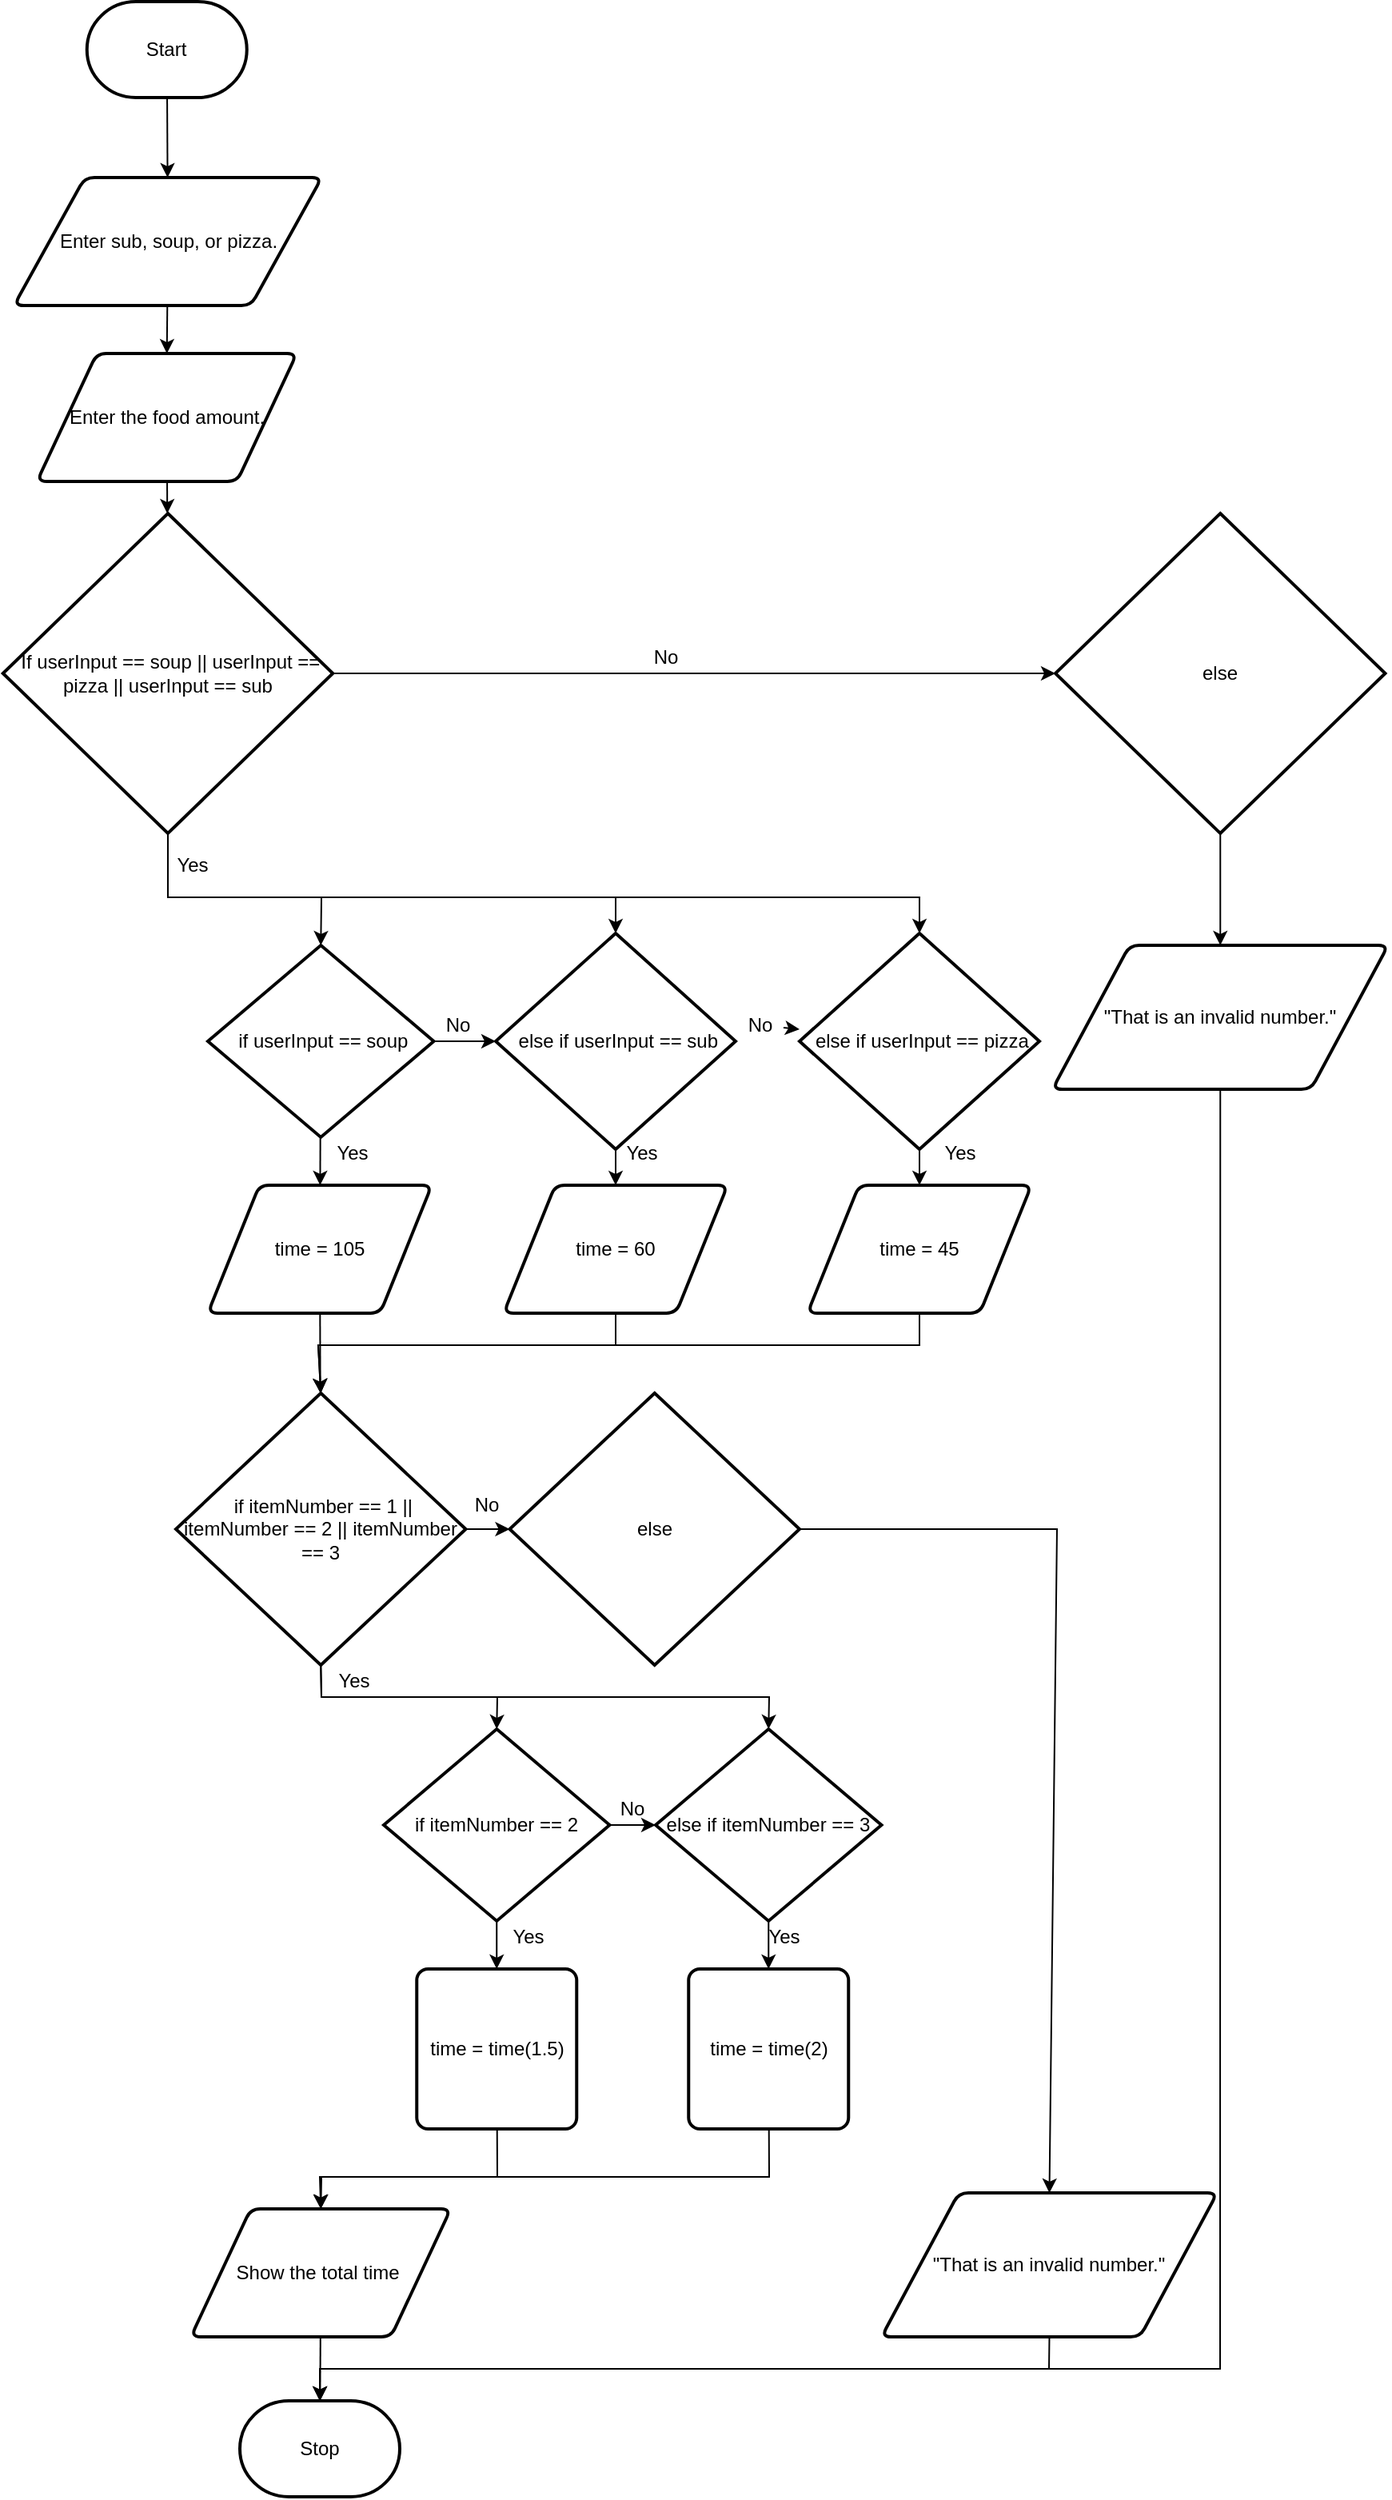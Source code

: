 <mxfile>
    <diagram id="Pe3eK0CzDKSGbMM_Bnf_" name="Page-1">
        <mxGraphModel dx="1082" dy="1849" grid="1" gridSize="10" guides="1" tooltips="1" connect="1" arrows="1" fold="1" page="1" pageScale="1" pageWidth="850" pageHeight="1100" math="0" shadow="0">
            <root>
                <mxCell id="0"/>
                <mxCell id="1" parent="0"/>
                <mxCell id="75" value="" style="edgeStyle=none;rounded=0;html=1;" edge="1" parent="1" source="3" target="71">
                    <mxGeometry relative="1" as="geometry"/>
                </mxCell>
                <mxCell id="3" value="Start" style="strokeWidth=2;html=1;shape=mxgraph.flowchart.terminator;whiteSpace=wrap;" parent="1" vertex="1">
                    <mxGeometry x="334.37" y="-50" width="100" height="60" as="geometry"/>
                </mxCell>
                <mxCell id="57" value="" style="edgeStyle=none;html=1;fontFamily=Helvetica;fontSize=12;fontColor=#F0F0F0;" edge="1" parent="1" source="58" target="61">
                    <mxGeometry relative="1" as="geometry"/>
                </mxCell>
                <mxCell id="58" value="Enter the food amount." style="shape=parallelogram;html=1;strokeWidth=2;perimeter=parallelogramPerimeter;whiteSpace=wrap;rounded=1;arcSize=12;size=0.23;" vertex="1" parent="1">
                    <mxGeometry x="303.12" y="170" width="162.5" height="80" as="geometry"/>
                </mxCell>
                <mxCell id="59" value="Stop" style="strokeWidth=2;html=1;shape=mxgraph.flowchart.terminator;whiteSpace=wrap;" vertex="1" parent="1">
                    <mxGeometry x="430" y="1450" width="100" height="60" as="geometry"/>
                </mxCell>
                <mxCell id="79" style="edgeStyle=none;rounded=0;html=1;entryX=0.5;entryY=0;entryDx=0;entryDy=0;entryPerimeter=0;exitX=0.5;exitY=1;exitDx=0;exitDy=0;exitPerimeter=0;" edge="1" parent="1" source="61" target="68">
                    <mxGeometry relative="1" as="geometry">
                        <Array as="points">
                            <mxPoint x="385" y="510"/>
                            <mxPoint x="481" y="510"/>
                        </Array>
                    </mxGeometry>
                </mxCell>
                <mxCell id="80" style="edgeStyle=none;rounded=0;html=1;entryX=0.5;entryY=0;entryDx=0;entryDy=0;entryPerimeter=0;" edge="1" parent="1" target="73">
                    <mxGeometry relative="1" as="geometry">
                        <mxPoint x="385" y="470" as="sourcePoint"/>
                        <Array as="points">
                            <mxPoint x="385" y="510"/>
                            <mxPoint x="665" y="510"/>
                        </Array>
                    </mxGeometry>
                </mxCell>
                <mxCell id="81" style="edgeStyle=none;rounded=0;html=1;entryX=0.5;entryY=0;entryDx=0;entryDy=0;entryPerimeter=0;" edge="1" parent="1" target="74">
                    <mxGeometry relative="1" as="geometry">
                        <mxPoint x="385" y="470" as="sourcePoint"/>
                        <Array as="points">
                            <mxPoint x="385" y="510"/>
                            <mxPoint x="855" y="510"/>
                        </Array>
                    </mxGeometry>
                </mxCell>
                <mxCell id="84" value="" style="edgeStyle=none;rounded=0;html=1;" edge="1" parent="1" source="61" target="83">
                    <mxGeometry relative="1" as="geometry"/>
                </mxCell>
                <mxCell id="61" value="&lt;span id=&quot;docs-internal-guid-6195adaa-7fff-0db7-8f2a-d677f404ffa1&quot;&gt;&lt;span style=&quot;background-color: transparent ; vertical-align: baseline&quot;&gt;&amp;nbsp;If userInput == soup || userInput == pizza || userInput == sub&lt;/span&gt;&lt;/span&gt;" style="strokeWidth=2;html=1;shape=mxgraph.flowchart.decision;whiteSpace=wrap;" vertex="1" parent="1">
                    <mxGeometry x="281.87" y="270" width="206.25" height="200" as="geometry"/>
                </mxCell>
                <mxCell id="91" value="" style="edgeStyle=none;rounded=0;html=1;" edge="1" parent="1" source="62" target="90">
                    <mxGeometry relative="1" as="geometry"/>
                </mxCell>
                <mxCell id="62" value="time = 105" style="shape=parallelogram;html=1;strokeWidth=2;perimeter=parallelogramPerimeter;whiteSpace=wrap;rounded=1;arcSize=12;size=0.23;" vertex="1" parent="1">
                    <mxGeometry x="410" y="690" width="140" height="80" as="geometry"/>
                </mxCell>
                <mxCell id="63" value="" style="edgeStyle=none;rounded=0;html=1;fontFamily=Helvetica;fontSize=12;fontColor=#F0F0F0;startArrow=none;" edge="1" parent="1">
                    <mxGeometry relative="1" as="geometry">
                        <mxPoint x="900" y="331.5" as="sourcePoint"/>
                        <mxPoint x="900" y="331.5" as="targetPoint"/>
                    </mxGeometry>
                </mxCell>
                <mxCell id="64" value="Yes" style="text;html=1;resizable=0;autosize=1;align=center;verticalAlign=middle;points=[];fillColor=none;strokeColor=none;rounded=0;" vertex="1" parent="1">
                    <mxGeometry x="380" y="480" width="40" height="20" as="geometry"/>
                </mxCell>
                <mxCell id="65" value="No" style="text;html=1;resizable=0;autosize=1;align=center;verticalAlign=middle;points=[];fillColor=none;strokeColor=none;rounded=0;" vertex="1" parent="1">
                    <mxGeometry x="680.63" y="350" width="30" height="20" as="geometry"/>
                </mxCell>
                <mxCell id="66" value="" style="edgeStyle=none;rounded=0;html=1;fontFamily=Helvetica;fontSize=12;fontColor=#F0F0F0;endArrow=none;" edge="1" parent="1">
                    <mxGeometry relative="1" as="geometry">
                        <mxPoint x="870" y="331.5" as="sourcePoint"/>
                        <mxPoint x="870" y="331.5" as="targetPoint"/>
                    </mxGeometry>
                </mxCell>
                <mxCell id="67" value="" style="edgeStyle=none;rounded=0;html=1;" edge="1" parent="1" source="68" target="73">
                    <mxGeometry relative="1" as="geometry"/>
                </mxCell>
                <mxCell id="82" value="" style="edgeStyle=none;rounded=0;html=1;" edge="1" parent="1" source="68" target="62">
                    <mxGeometry relative="1" as="geometry"/>
                </mxCell>
                <mxCell id="68" value="&lt;span id=&quot;docs-internal-guid-6195adaa-7fff-0db7-8f2a-d677f404ffa1&quot;&gt;&lt;span style=&quot;background-color: transparent ; vertical-align: baseline&quot;&gt;&amp;nbsp;if userInput == soup&lt;/span&gt;&lt;/span&gt;" style="strokeWidth=2;html=1;shape=mxgraph.flowchart.decision;whiteSpace=wrap;" vertex="1" parent="1">
                    <mxGeometry x="410" y="540" width="141.25" height="120" as="geometry"/>
                </mxCell>
                <mxCell id="70" style="edgeStyle=none;rounded=0;html=1;entryX=0.5;entryY=0;entryDx=0;entryDy=0;" edge="1" parent="1" source="71" target="58">
                    <mxGeometry relative="1" as="geometry"/>
                </mxCell>
                <mxCell id="71" value="Enter sub, soup, or pizza." style="shape=parallelogram;html=1;strokeWidth=2;perimeter=parallelogramPerimeter;whiteSpace=wrap;rounded=1;arcSize=12;size=0.23;" vertex="1" parent="1">
                    <mxGeometry x="288.75" y="60" width="192.5" height="80" as="geometry"/>
                </mxCell>
                <mxCell id="72" value="" style="edgeStyle=none;rounded=0;html=1;startArrow=none;" edge="1" parent="1" source="136" target="74">
                    <mxGeometry relative="1" as="geometry"/>
                </mxCell>
                <mxCell id="87" value="" style="edgeStyle=none;rounded=0;html=1;" edge="1" parent="1" source="73" target="85">
                    <mxGeometry relative="1" as="geometry"/>
                </mxCell>
                <mxCell id="73" value="&lt;span id=&quot;docs-internal-guid-6195adaa-7fff-0db7-8f2a-d677f404ffa1&quot;&gt;&lt;span style=&quot;background-color: transparent ; vertical-align: baseline&quot;&gt;&amp;nbsp;else if userInput == sub&lt;/span&gt;&lt;/span&gt;" style="strokeWidth=2;html=1;shape=mxgraph.flowchart.decision;whiteSpace=wrap;" vertex="1" parent="1">
                    <mxGeometry x="590" y="532.5" width="150" height="135" as="geometry"/>
                </mxCell>
                <mxCell id="88" value="" style="edgeStyle=none;rounded=0;html=1;" edge="1" parent="1" source="74" target="86">
                    <mxGeometry relative="1" as="geometry"/>
                </mxCell>
                <mxCell id="74" value="&lt;span id=&quot;docs-internal-guid-6195adaa-7fff-0db7-8f2a-d677f404ffa1&quot;&gt;&lt;span style=&quot;background-color: transparent ; vertical-align: baseline&quot;&gt;&amp;nbsp;else if userInput == pizza&lt;/span&gt;&lt;/span&gt;" style="strokeWidth=2;html=1;shape=mxgraph.flowchart.decision;whiteSpace=wrap;" vertex="1" parent="1">
                    <mxGeometry x="780" y="532.5" width="150" height="135" as="geometry"/>
                </mxCell>
                <mxCell id="129" style="edgeStyle=none;rounded=0;html=1;entryX=0.5;entryY=0;entryDx=0;entryDy=0;" edge="1" parent="1" source="83" target="126">
                    <mxGeometry relative="1" as="geometry"/>
                </mxCell>
                <mxCell id="83" value="&lt;span id=&quot;docs-internal-guid-6195adaa-7fff-0db7-8f2a-d677f404ffa1&quot;&gt;&lt;span style=&quot;background-color: transparent ; vertical-align: baseline&quot;&gt;else&lt;/span&gt;&lt;/span&gt;" style="strokeWidth=2;html=1;shape=mxgraph.flowchart.decision;whiteSpace=wrap;" vertex="1" parent="1">
                    <mxGeometry x="940" y="270" width="206.25" height="200" as="geometry"/>
                </mxCell>
                <mxCell id="93" style="edgeStyle=none;rounded=0;html=1;entryX=0.5;entryY=0;entryDx=0;entryDy=0;entryPerimeter=0;" edge="1" parent="1" source="85" target="90">
                    <mxGeometry relative="1" as="geometry">
                        <Array as="points">
                            <mxPoint x="665" y="790"/>
                            <mxPoint x="479" y="790"/>
                        </Array>
                    </mxGeometry>
                </mxCell>
                <mxCell id="85" value="time = 60" style="shape=parallelogram;html=1;strokeWidth=2;perimeter=parallelogramPerimeter;whiteSpace=wrap;rounded=1;arcSize=12;size=0.23;" vertex="1" parent="1">
                    <mxGeometry x="595" y="690" width="140" height="80" as="geometry"/>
                </mxCell>
                <mxCell id="94" style="edgeStyle=none;rounded=0;html=1;entryX=0.5;entryY=0;entryDx=0;entryDy=0;entryPerimeter=0;" edge="1" parent="1" source="86" target="90">
                    <mxGeometry relative="1" as="geometry">
                        <Array as="points">
                            <mxPoint x="855" y="790"/>
                            <mxPoint x="479" y="790"/>
                        </Array>
                    </mxGeometry>
                </mxCell>
                <mxCell id="86" value="time = 45" style="shape=parallelogram;html=1;strokeWidth=2;perimeter=parallelogramPerimeter;whiteSpace=wrap;rounded=1;arcSize=12;size=0.23;" vertex="1" parent="1">
                    <mxGeometry x="785" y="690" width="140" height="80" as="geometry"/>
                </mxCell>
                <mxCell id="100" style="edgeStyle=none;rounded=0;html=1;entryX=0.5;entryY=0;entryDx=0;entryDy=0;entryPerimeter=0;exitX=0.5;exitY=1;exitDx=0;exitDy=0;exitPerimeter=0;" edge="1" parent="1" source="90" target="96">
                    <mxGeometry relative="1" as="geometry">
                        <Array as="points">
                            <mxPoint x="481" y="1010"/>
                            <mxPoint x="591" y="1010"/>
                        </Array>
                    </mxGeometry>
                </mxCell>
                <mxCell id="104" value="" style="edgeStyle=none;rounded=0;html=1;" edge="1" parent="1" source="90" target="103">
                    <mxGeometry relative="1" as="geometry"/>
                </mxCell>
                <mxCell id="118" style="edgeStyle=none;rounded=0;html=1;entryX=0.5;entryY=0;entryDx=0;entryDy=0;entryPerimeter=0;exitX=0.5;exitY=1;exitDx=0;exitDy=0;exitPerimeter=0;" edge="1" parent="1" source="90" target="101">
                    <mxGeometry relative="1" as="geometry">
                        <Array as="points">
                            <mxPoint x="481" y="1010"/>
                            <mxPoint x="761" y="1010"/>
                        </Array>
                    </mxGeometry>
                </mxCell>
                <mxCell id="90" value="&lt;span id=&quot;docs-internal-guid-6195adaa-7fff-0db7-8f2a-d677f404ffa1&quot;&gt;&lt;span style=&quot;background-color: transparent ; vertical-align: baseline&quot;&gt;&amp;nbsp;if i&lt;/span&gt;&lt;/span&gt;temNumber == 1 || itemNumber == 2 || itemNumber == 3" style="strokeWidth=2;html=1;shape=mxgraph.flowchart.decision;whiteSpace=wrap;" vertex="1" parent="1">
                    <mxGeometry x="390" y="820" width="181.25" height="170" as="geometry"/>
                </mxCell>
                <mxCell id="102" value="" style="edgeStyle=none;rounded=0;html=1;" edge="1" parent="1" source="96" target="101">
                    <mxGeometry relative="1" as="geometry"/>
                </mxCell>
                <mxCell id="106" value="" style="edgeStyle=none;rounded=0;html=1;" edge="1" parent="1" source="96" target="105">
                    <mxGeometry relative="1" as="geometry"/>
                </mxCell>
                <mxCell id="96" value="&lt;span id=&quot;docs-internal-guid-6195adaa-7fff-0db7-8f2a-d677f404ffa1&quot;&gt;&lt;span style=&quot;background-color: transparent ; vertical-align: baseline&quot;&gt;if itemNumber == 2&lt;/span&gt;&lt;/span&gt;" style="strokeWidth=2;html=1;shape=mxgraph.flowchart.decision;whiteSpace=wrap;" vertex="1" parent="1">
                    <mxGeometry x="520" y="1030" width="141.25" height="120" as="geometry"/>
                </mxCell>
                <mxCell id="108" value="" style="edgeStyle=none;rounded=0;html=1;" edge="1" parent="1" source="101" target="107">
                    <mxGeometry relative="1" as="geometry"/>
                </mxCell>
                <mxCell id="101" value="&lt;span id=&quot;docs-internal-guid-6195adaa-7fff-0db7-8f2a-d677f404ffa1&quot;&gt;&lt;span style=&quot;background-color: transparent ; vertical-align: baseline&quot;&gt;else if itemNumber == 3&lt;/span&gt;&lt;/span&gt;" style="strokeWidth=2;html=1;shape=mxgraph.flowchart.decision;whiteSpace=wrap;" vertex="1" parent="1">
                    <mxGeometry x="690" y="1030" width="141.25" height="120" as="geometry"/>
                </mxCell>
                <mxCell id="125" style="edgeStyle=none;rounded=0;html=1;entryX=0.5;entryY=0;entryDx=0;entryDy=0;exitX=1;exitY=0.5;exitDx=0;exitDy=0;exitPerimeter=0;" edge="1" parent="1" source="103" target="124">
                    <mxGeometry relative="1" as="geometry">
                        <Array as="points">
                            <mxPoint x="941" y="905"/>
                        </Array>
                    </mxGeometry>
                </mxCell>
                <mxCell id="103" value="else" style="strokeWidth=2;html=1;shape=mxgraph.flowchart.decision;whiteSpace=wrap;" vertex="1" parent="1">
                    <mxGeometry x="598.75" y="820" width="181.25" height="170" as="geometry"/>
                </mxCell>
                <mxCell id="121" style="edgeStyle=none;rounded=0;html=1;entryX=0.5;entryY=0;entryDx=0;entryDy=0;" edge="1" parent="1" source="105" target="120">
                    <mxGeometry relative="1" as="geometry">
                        <Array as="points">
                            <mxPoint x="591" y="1310"/>
                            <mxPoint x="480" y="1310"/>
                        </Array>
                    </mxGeometry>
                </mxCell>
                <mxCell id="105" value="time = time(1.5)" style="rounded=1;whiteSpace=wrap;html=1;absoluteArcSize=1;arcSize=14;strokeWidth=2;" vertex="1" parent="1">
                    <mxGeometry x="540.63" y="1180" width="100" height="100" as="geometry"/>
                </mxCell>
                <mxCell id="122" style="edgeStyle=none;rounded=0;html=1;entryX=0.5;entryY=0;entryDx=0;entryDy=0;" edge="1" parent="1" source="107" target="120">
                    <mxGeometry relative="1" as="geometry">
                        <Array as="points">
                            <mxPoint x="761" y="1310"/>
                            <mxPoint x="481" y="1310"/>
                        </Array>
                    </mxGeometry>
                </mxCell>
                <mxCell id="107" value="time = time(2)" style="rounded=1;whiteSpace=wrap;html=1;absoluteArcSize=1;arcSize=14;strokeWidth=2;" vertex="1" parent="1">
                    <mxGeometry x="710.63" y="1180" width="100" height="100" as="geometry"/>
                </mxCell>
                <mxCell id="123" value="" style="edgeStyle=none;rounded=0;html=1;" edge="1" parent="1" source="120" target="59">
                    <mxGeometry relative="1" as="geometry"/>
                </mxCell>
                <mxCell id="120" value="Show the total time&amp;nbsp;" style="shape=parallelogram;html=1;strokeWidth=2;perimeter=parallelogramPerimeter;whiteSpace=wrap;rounded=1;arcSize=12;size=0.23;" vertex="1" parent="1">
                    <mxGeometry x="399.38" y="1330" width="162.5" height="80" as="geometry"/>
                </mxCell>
                <mxCell id="127" style="edgeStyle=none;rounded=0;html=1;entryX=0.5;entryY=0;entryDx=0;entryDy=0;entryPerimeter=0;exitX=0.5;exitY=1;exitDx=0;exitDy=0;" edge="1" parent="1" source="124" target="59">
                    <mxGeometry relative="1" as="geometry">
                        <Array as="points">
                            <mxPoint x="936" y="1430"/>
                            <mxPoint x="480" y="1430"/>
                        </Array>
                    </mxGeometry>
                </mxCell>
                <mxCell id="124" value="&quot;That is an invalid number.&quot;" style="shape=parallelogram;html=1;strokeWidth=2;perimeter=parallelogramPerimeter;whiteSpace=wrap;rounded=1;arcSize=12;size=0.23;" vertex="1" parent="1">
                    <mxGeometry x="831.25" y="1320" width="210" height="90" as="geometry"/>
                </mxCell>
                <mxCell id="130" style="edgeStyle=none;rounded=0;html=1;" edge="1" parent="1" source="126">
                    <mxGeometry relative="1" as="geometry">
                        <mxPoint x="480" y="1450" as="targetPoint"/>
                        <Array as="points">
                            <mxPoint x="1043" y="1430"/>
                            <mxPoint x="480" y="1430"/>
                        </Array>
                    </mxGeometry>
                </mxCell>
                <mxCell id="126" value="&quot;That is an invalid number.&quot;" style="shape=parallelogram;html=1;strokeWidth=2;perimeter=parallelogramPerimeter;whiteSpace=wrap;rounded=1;arcSize=12;size=0.23;" vertex="1" parent="1">
                    <mxGeometry x="938.13" y="540" width="210" height="90" as="geometry"/>
                </mxCell>
                <mxCell id="131" value="Yes" style="text;html=1;resizable=0;autosize=1;align=center;verticalAlign=middle;points=[];fillColor=none;strokeColor=none;rounded=0;" vertex="1" parent="1">
                    <mxGeometry x="480" y="660" width="40" height="20" as="geometry"/>
                </mxCell>
                <mxCell id="132" value="Yes" style="text;html=1;resizable=0;autosize=1;align=center;verticalAlign=middle;points=[];fillColor=none;strokeColor=none;rounded=0;" vertex="1" parent="1">
                    <mxGeometry x="661.25" y="660" width="40" height="20" as="geometry"/>
                </mxCell>
                <mxCell id="134" value="Yes" style="text;html=1;resizable=0;autosize=1;align=center;verticalAlign=middle;points=[];fillColor=none;strokeColor=none;rounded=0;" vertex="1" parent="1">
                    <mxGeometry x="860" y="660" width="40" height="20" as="geometry"/>
                </mxCell>
                <mxCell id="135" value="No" style="text;html=1;resizable=0;autosize=1;align=center;verticalAlign=middle;points=[];fillColor=none;strokeColor=none;rounded=0;" vertex="1" parent="1">
                    <mxGeometry x="551.25" y="580" width="30" height="20" as="geometry"/>
                </mxCell>
                <mxCell id="136" value="No" style="text;html=1;resizable=0;autosize=1;align=center;verticalAlign=middle;points=[];fillColor=none;strokeColor=none;rounded=0;" vertex="1" parent="1">
                    <mxGeometry x="740" y="580" width="30" height="20" as="geometry"/>
                </mxCell>
                <mxCell id="137" value="" style="edgeStyle=none;rounded=0;html=1;endArrow=none;" edge="1" parent="1" source="73" target="136">
                    <mxGeometry relative="1" as="geometry">
                        <mxPoint x="740" y="600" as="sourcePoint"/>
                        <mxPoint x="780" y="600" as="targetPoint"/>
                    </mxGeometry>
                </mxCell>
                <mxCell id="138" value="No" style="text;html=1;resizable=0;autosize=1;align=center;verticalAlign=middle;points=[];fillColor=none;strokeColor=none;rounded=0;" vertex="1" parent="1">
                    <mxGeometry x="568.75" y="880" width="30" height="20" as="geometry"/>
                </mxCell>
                <mxCell id="139" value="Yes" style="text;html=1;resizable=0;autosize=1;align=center;verticalAlign=middle;points=[];fillColor=none;strokeColor=none;rounded=0;" vertex="1" parent="1">
                    <mxGeometry x="481.25" y="990" width="40" height="20" as="geometry"/>
                </mxCell>
                <mxCell id="140" value="Yes" style="text;html=1;resizable=0;autosize=1;align=center;verticalAlign=middle;points=[];fillColor=none;strokeColor=none;rounded=0;" vertex="1" parent="1">
                    <mxGeometry x="590" y="1150" width="40" height="20" as="geometry"/>
                </mxCell>
                <mxCell id="141" value="Yes" style="text;html=1;resizable=0;autosize=1;align=center;verticalAlign=middle;points=[];fillColor=none;strokeColor=none;rounded=0;" vertex="1" parent="1">
                    <mxGeometry x="750" y="1150" width="40" height="20" as="geometry"/>
                </mxCell>
                <mxCell id="142" value="No" style="text;html=1;resizable=0;autosize=1;align=center;verticalAlign=middle;points=[];fillColor=none;strokeColor=none;rounded=0;" vertex="1" parent="1">
                    <mxGeometry x="660" y="1070" width="30" height="20" as="geometry"/>
                </mxCell>
            </root>
        </mxGraphModel>
    </diagram>
</mxfile>
